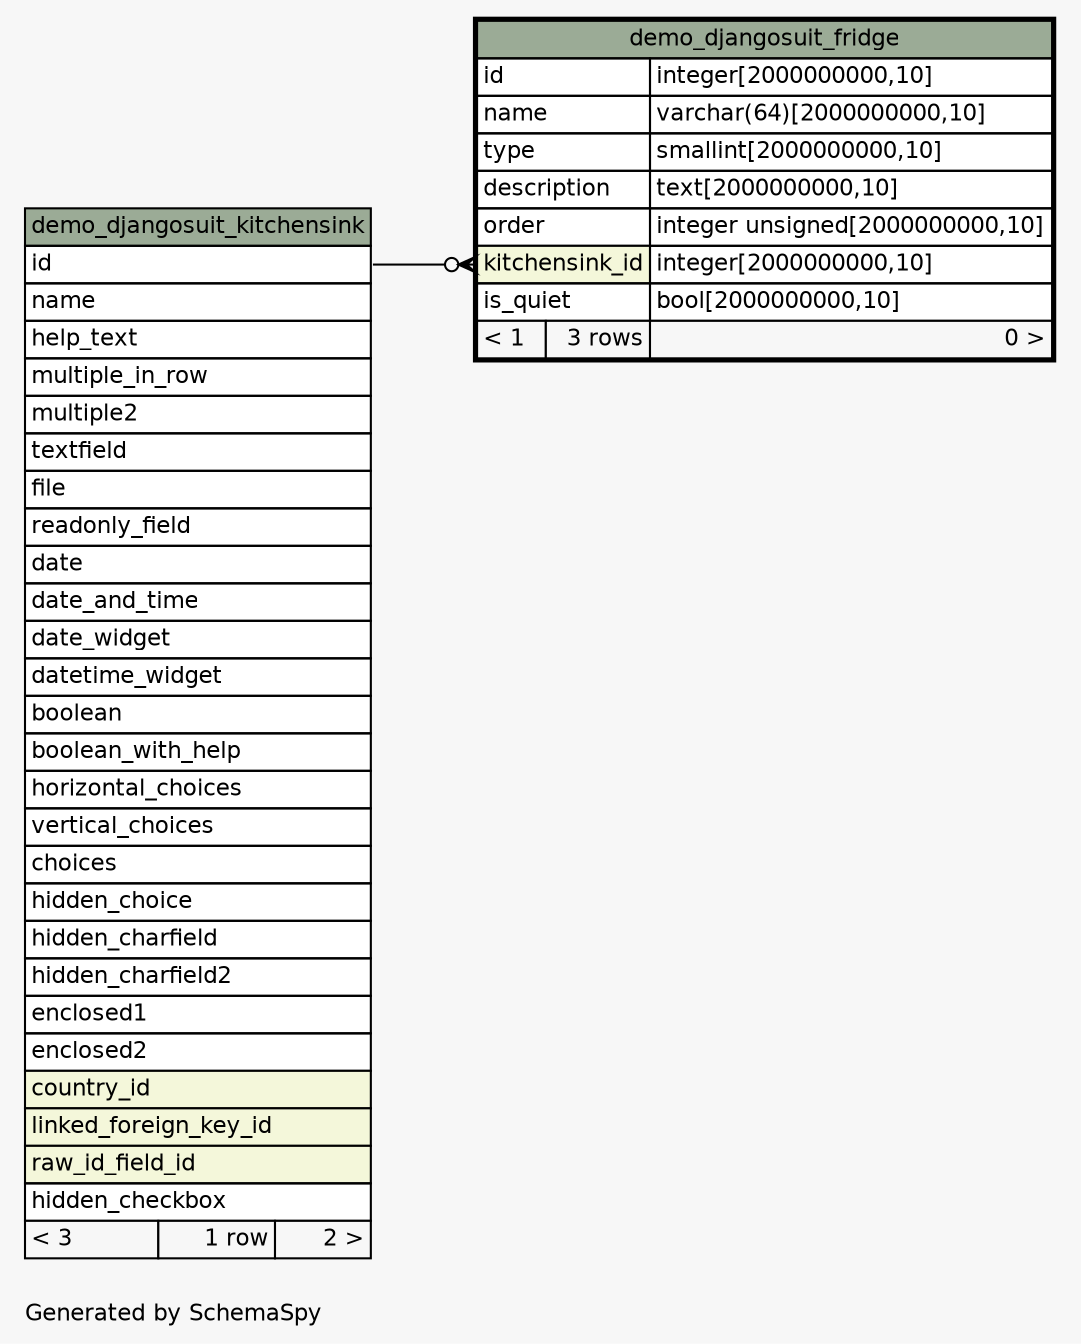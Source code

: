 // dot 2.38.0 on Windows 7 6.1
// SchemaSpy rev 590
digraph "oneDegreeRelationshipsDiagram" {
  graph [
    rankdir="RL"
    bgcolor="#f7f7f7"
    label="\nGenerated by SchemaSpy"
    labeljust="l"
    nodesep="0.18"
    ranksep="0.46"
    fontname="Helvetica"
    fontsize="11"
  ];
  node [
    fontname="Helvetica"
    fontsize="11"
    shape="plaintext"
  ];
  edge [
    arrowsize="0.8"
  ];
  "demo_djangosuit_fridge":"kitchensink_id":w -> "demo_djangosuit_kitchensink":"id":e [arrowhead=none dir=back arrowtail=crowodot];
  "demo_djangosuit_fridge" [
    label=<
    <TABLE BORDER="2" CELLBORDER="1" CELLSPACING="0" BGCOLOR="#ffffff">
      <TR><TD COLSPAN="3" BGCOLOR="#9bab96" ALIGN="CENTER">demo_djangosuit_fridge</TD></TR>
      <TR><TD PORT="id" COLSPAN="2" ALIGN="LEFT">id</TD><TD PORT="id.type" ALIGN="LEFT">integer[2000000000,10]</TD></TR>
      <TR><TD PORT="name" COLSPAN="2" ALIGN="LEFT">name</TD><TD PORT="name.type" ALIGN="LEFT">varchar(64)[2000000000,10]</TD></TR>
      <TR><TD PORT="type" COLSPAN="2" ALIGN="LEFT">type</TD><TD PORT="type.type" ALIGN="LEFT">smallint[2000000000,10]</TD></TR>
      <TR><TD PORT="description" COLSPAN="2" ALIGN="LEFT">description</TD><TD PORT="description.type" ALIGN="LEFT">text[2000000000,10]</TD></TR>
      <TR><TD PORT="order" COLSPAN="2" ALIGN="LEFT">order</TD><TD PORT="order.type" ALIGN="LEFT">integer unsigned[2000000000,10]</TD></TR>
      <TR><TD PORT="kitchensink_id" COLSPAN="2" BGCOLOR="#f4f7da" ALIGN="LEFT">kitchensink_id</TD><TD PORT="kitchensink_id.type" ALIGN="LEFT">integer[2000000000,10]</TD></TR>
      <TR><TD PORT="is_quiet" COLSPAN="2" ALIGN="LEFT">is_quiet</TD><TD PORT="is_quiet.type" ALIGN="LEFT">bool[2000000000,10]</TD></TR>
      <TR><TD ALIGN="LEFT" BGCOLOR="#f7f7f7">&lt; 1</TD><TD ALIGN="RIGHT" BGCOLOR="#f7f7f7">3 rows</TD><TD ALIGN="RIGHT" BGCOLOR="#f7f7f7">0 &gt;</TD></TR>
    </TABLE>>
    URL="demo_djangosuit_fridge.html"
    tooltip="demo_djangosuit_fridge"
  ];
  "demo_djangosuit_kitchensink" [
    label=<
    <TABLE BORDER="0" CELLBORDER="1" CELLSPACING="0" BGCOLOR="#ffffff">
      <TR><TD COLSPAN="3" BGCOLOR="#9bab96" ALIGN="CENTER">demo_djangosuit_kitchensink</TD></TR>
      <TR><TD PORT="id" COLSPAN="3" ALIGN="LEFT">id</TD></TR>
      <TR><TD PORT="name" COLSPAN="3" ALIGN="LEFT">name</TD></TR>
      <TR><TD PORT="help_text" COLSPAN="3" ALIGN="LEFT">help_text</TD></TR>
      <TR><TD PORT="multiple_in_row" COLSPAN="3" ALIGN="LEFT">multiple_in_row</TD></TR>
      <TR><TD PORT="multiple2" COLSPAN="3" ALIGN="LEFT">multiple2</TD></TR>
      <TR><TD PORT="textfield" COLSPAN="3" ALIGN="LEFT">textfield</TD></TR>
      <TR><TD PORT="file" COLSPAN="3" ALIGN="LEFT">file</TD></TR>
      <TR><TD PORT="readonly_field" COLSPAN="3" ALIGN="LEFT">readonly_field</TD></TR>
      <TR><TD PORT="date" COLSPAN="3" ALIGN="LEFT">date</TD></TR>
      <TR><TD PORT="date_and_time" COLSPAN="3" ALIGN="LEFT">date_and_time</TD></TR>
      <TR><TD PORT="date_widget" COLSPAN="3" ALIGN="LEFT">date_widget</TD></TR>
      <TR><TD PORT="datetime_widget" COLSPAN="3" ALIGN="LEFT">datetime_widget</TD></TR>
      <TR><TD PORT="boolean" COLSPAN="3" ALIGN="LEFT">boolean</TD></TR>
      <TR><TD PORT="boolean_with_help" COLSPAN="3" ALIGN="LEFT">boolean_with_help</TD></TR>
      <TR><TD PORT="horizontal_choices" COLSPAN="3" ALIGN="LEFT">horizontal_choices</TD></TR>
      <TR><TD PORT="vertical_choices" COLSPAN="3" ALIGN="LEFT">vertical_choices</TD></TR>
      <TR><TD PORT="choices" COLSPAN="3" ALIGN="LEFT">choices</TD></TR>
      <TR><TD PORT="hidden_choice" COLSPAN="3" ALIGN="LEFT">hidden_choice</TD></TR>
      <TR><TD PORT="hidden_charfield" COLSPAN="3" ALIGN="LEFT">hidden_charfield</TD></TR>
      <TR><TD PORT="hidden_charfield2" COLSPAN="3" ALIGN="LEFT">hidden_charfield2</TD></TR>
      <TR><TD PORT="enclosed1" COLSPAN="3" ALIGN="LEFT">enclosed1</TD></TR>
      <TR><TD PORT="enclosed2" COLSPAN="3" ALIGN="LEFT">enclosed2</TD></TR>
      <TR><TD PORT="country_id" COLSPAN="3" BGCOLOR="#f4f7da" ALIGN="LEFT">country_id</TD></TR>
      <TR><TD PORT="linked_foreign_key_id" COLSPAN="3" BGCOLOR="#f4f7da" ALIGN="LEFT">linked_foreign_key_id</TD></TR>
      <TR><TD PORT="raw_id_field_id" COLSPAN="3" BGCOLOR="#f4f7da" ALIGN="LEFT">raw_id_field_id</TD></TR>
      <TR><TD PORT="hidden_checkbox" COLSPAN="3" ALIGN="LEFT">hidden_checkbox</TD></TR>
      <TR><TD ALIGN="LEFT" BGCOLOR="#f7f7f7">&lt; 3</TD><TD ALIGN="RIGHT" BGCOLOR="#f7f7f7">1 row</TD><TD ALIGN="RIGHT" BGCOLOR="#f7f7f7">2 &gt;</TD></TR>
    </TABLE>>
    URL="demo_djangosuit_kitchensink.html"
    tooltip="demo_djangosuit_kitchensink"
  ];
}
